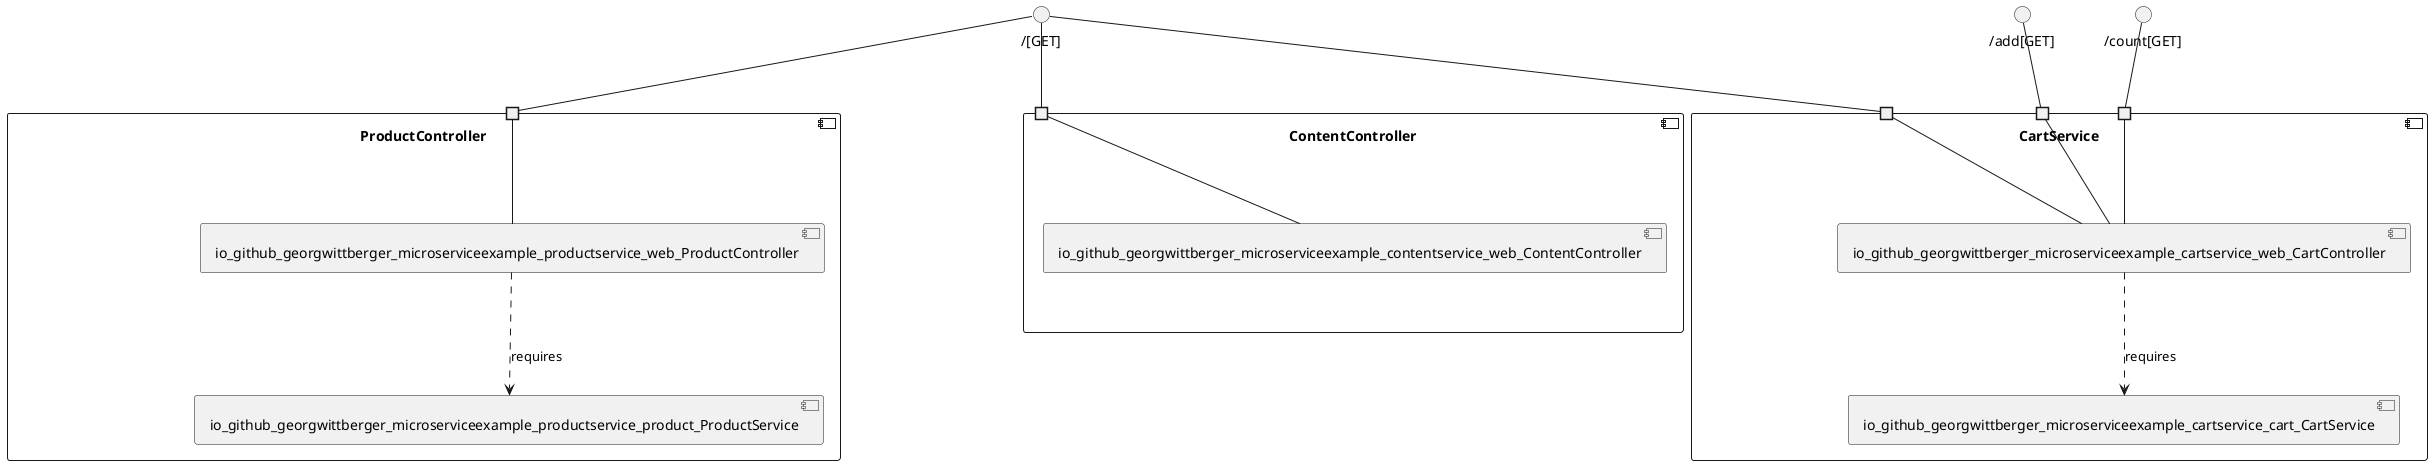 @startuml
skinparam fixCircleLabelOverlapping true
component "CartService\n\n\n\n\n\n" {
[io_github_georgwittberger_microserviceexample_cartservice_web_CartController]
[io_github_georgwittberger_microserviceexample_cartservice_cart_CartService]
portin " " as CartService.requires._add_GET_
portin " " as CartService.requires._count_GET_
portin " " as CartService.requires.__GET_
[io_github_georgwittberger_microserviceexample_cartservice_web_CartController]..>[io_github_georgwittberger_microserviceexample_cartservice_cart_CartService] : requires
"CartService.requires.__GET_"--[io_github_georgwittberger_microserviceexample_cartservice_web_CartController]
"CartService.requires._add_GET_"--[io_github_georgwittberger_microserviceexample_cartservice_web_CartController]
"CartService.requires._count_GET_"--[io_github_georgwittberger_microserviceexample_cartservice_web_CartController]
}
interface "/[GET]" as interface.__GET_
interface.__GET_--"CartService.requires.__GET_"
interface "/add[GET]" as interface._add_GET_
interface._add_GET_--"CartService.requires._add_GET_"
interface "/count[GET]" as interface._count_GET_
interface._count_GET_--"CartService.requires._count_GET_"
component "ContentController\n\n\n\n\n\n" {
[io_github_georgwittberger_microserviceexample_contentservice_web_ContentController]
portin " " as ContentController.requires.__GET_
"ContentController.requires.__GET_"--[io_github_georgwittberger_microserviceexample_contentservice_web_ContentController]
}
interface "/[GET]" as interface.__GET_
interface.__GET_--"ContentController.requires.__GET_"
component "ProductController\n\n\n\n\n\n" {
[io_github_georgwittberger_microserviceexample_productservice_web_ProductController]
[io_github_georgwittberger_microserviceexample_productservice_product_ProductService]
portin " " as ProductController.requires.__GET_
[io_github_georgwittberger_microserviceexample_productservice_web_ProductController]..>[io_github_georgwittberger_microserviceexample_productservice_product_ProductService] : requires
"ProductController.requires.__GET_"--[io_github_georgwittberger_microserviceexample_productservice_web_ProductController]
}
interface "/[GET]" as interface.__GET_
interface.__GET_--"ProductController.requires.__GET_"

@enduml
